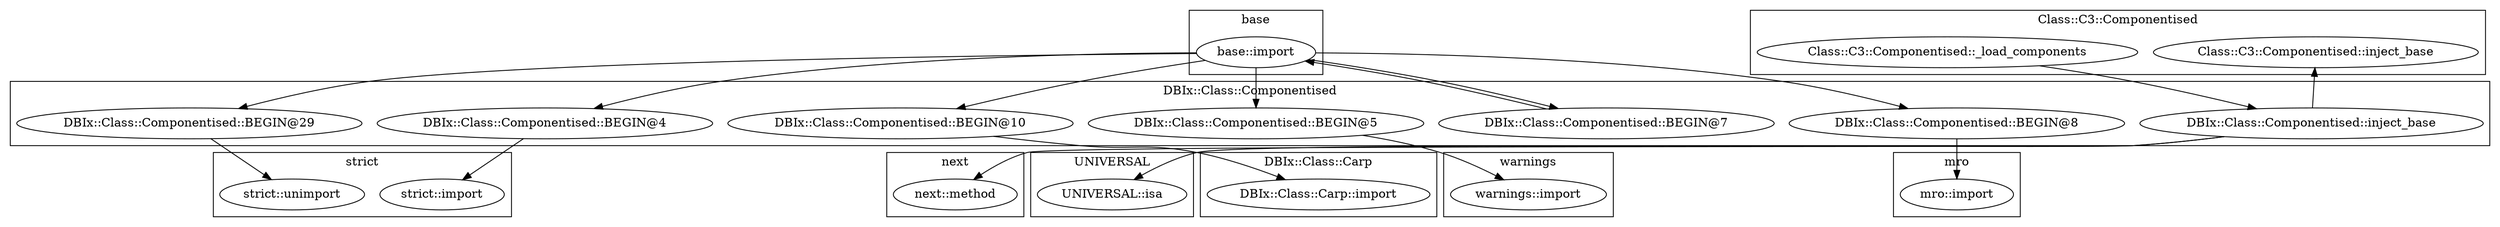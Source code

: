 digraph {
graph [overlap=false]
subgraph cluster_warnings {
	label="warnings";
	"warnings::import";
}
subgraph cluster_base {
	label="base";
	"base::import";
}
subgraph cluster_strict {
	label="strict";
	"strict::import";
	"strict::unimport";
}
subgraph cluster_DBIx_Class_Carp {
	label="DBIx::Class::Carp";
	"DBIx::Class::Carp::import";
}
subgraph cluster_DBIx_Class_Componentised {
	label="DBIx::Class::Componentised";
	"DBIx::Class::Componentised::BEGIN@4";
	"DBIx::Class::Componentised::inject_base";
	"DBIx::Class::Componentised::BEGIN@10";
	"DBIx::Class::Componentised::BEGIN@5";
	"DBIx::Class::Componentised::BEGIN@7";
	"DBIx::Class::Componentised::BEGIN@8";
	"DBIx::Class::Componentised::BEGIN@29";
}
subgraph cluster_Class_C3_Componentised {
	label="Class::C3::Componentised";
	"Class::C3::Componentised::inject_base";
	"Class::C3::Componentised::_load_components";
}
subgraph cluster_mro {
	label="mro";
	"mro::import";
}
subgraph cluster_next {
	label="next";
	"next::method";
}
subgraph cluster_UNIVERSAL {
	label="UNIVERSAL";
	"UNIVERSAL::isa";
}
"Class::C3::Componentised::_load_components" -> "DBIx::Class::Componentised::inject_base";
"base::import" -> "DBIx::Class::Componentised::BEGIN@4";
"DBIx::Class::Componentised::inject_base" -> "Class::C3::Componentised::inject_base";
"base::import" -> "DBIx::Class::Componentised::BEGIN@8";
"DBIx::Class::Componentised::BEGIN@10" -> "DBIx::Class::Carp::import";
"base::import" -> "DBIx::Class::Componentised::BEGIN@29";
"base::import" -> "DBIx::Class::Componentised::BEGIN@5";
"DBIx::Class::Componentised::BEGIN@29" -> "strict::unimport";
"DBIx::Class::Componentised::BEGIN@7" -> "base::import";
"DBIx::Class::Componentised::inject_base" -> "UNIVERSAL::isa";
"DBIx::Class::Componentised::BEGIN@5" -> "warnings::import";
"DBIx::Class::Componentised::BEGIN@8" -> "mro::import";
"DBIx::Class::Componentised::inject_base" -> "next::method";
"base::import" -> "DBIx::Class::Componentised::BEGIN@7";
"base::import" -> "DBIx::Class::Componentised::BEGIN@10";
"DBIx::Class::Componentised::BEGIN@4" -> "strict::import";
}
